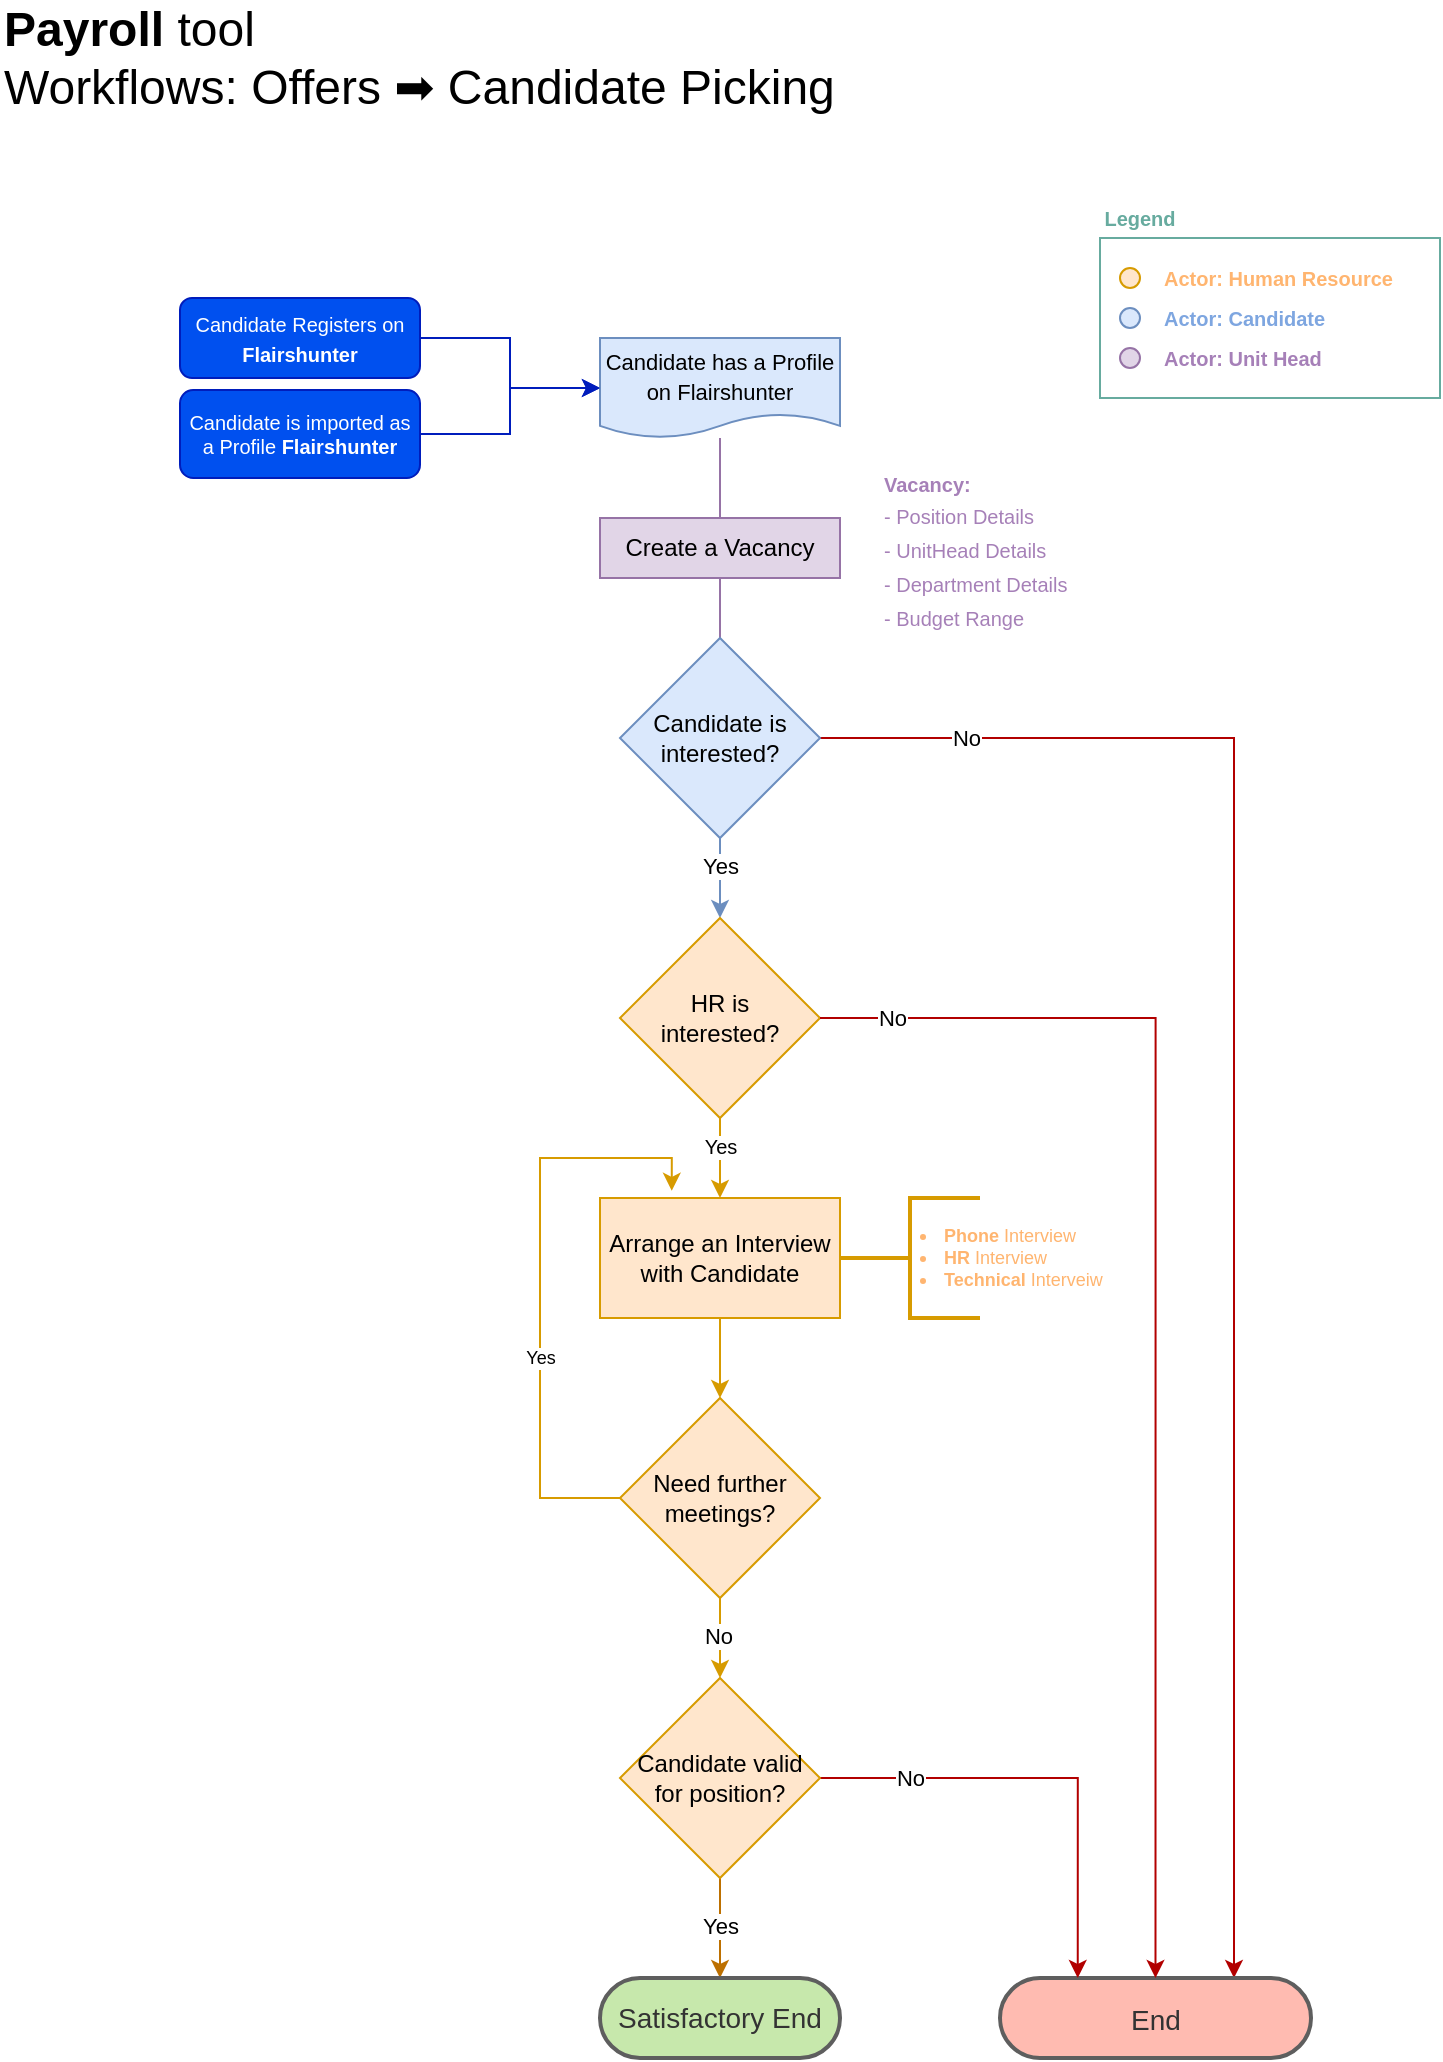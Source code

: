 <mxfile version="14.1.8" type="device"><diagram id="C5RBs43oDa-KdzZeNtuy" name="Page-1"><mxGraphModel dx="1488" dy="648" grid="1" gridSize="10" guides="1" tooltips="1" connect="1" arrows="1" fold="1" page="1" pageScale="1" pageWidth="827" pageHeight="1169" background="none" math="0" shadow="0"><root><mxCell id="WIyWlLk6GJQsqaUBKTNV-0"/><mxCell id="WIyWlLk6GJQsqaUBKTNV-1" parent="WIyWlLk6GJQsqaUBKTNV-0"/><mxCell id="lZGGp_v_sTOA3K4nQhqu-0" style="edgeStyle=orthogonalEdgeStyle;rounded=0;orthogonalLoop=1;jettySize=auto;html=1;entryX=0;entryY=0.5;entryDx=0;entryDy=0;fillColor=#0050ef;strokeColor=#001DBC;exitX=1;exitY=0.5;exitDx=0;exitDy=0;" parent="WIyWlLk6GJQsqaUBKTNV-1" source="lZGGp_v_sTOA3K4nQhqu-1" target="lZGGp_v_sTOA3K4nQhqu-14" edge="1"><mxGeometry relative="1" as="geometry"><mxPoint x="250" y="100" as="sourcePoint"/></mxGeometry></mxCell><mxCell id="lZGGp_v_sTOA3K4nQhqu-1" value="&lt;font style=&quot;font-size: 10px&quot;&gt;Candidate Registers on &lt;b&gt;Flairshunter&lt;/b&gt;&lt;/font&gt;" style="rounded=1;whiteSpace=wrap;html=1;fontSize=12;glass=0;strokeWidth=1;shadow=0;strokeColor=#001DBC;fillColor=#0050ef;fontColor=#ffffff;" parent="WIyWlLk6GJQsqaUBKTNV-1" vertex="1"><mxGeometry x="130" y="200" width="120" height="40" as="geometry"/></mxCell><mxCell id="lZGGp_v_sTOA3K4nQhqu-2" value="&lt;div&gt;&lt;font style=&quot;font-size: 24px&quot;&gt;&lt;b&gt;Payroll &lt;/b&gt;tool&lt;/font&gt;&lt;/div&gt;&lt;font style=&quot;font-size: 24px&quot;&gt;&lt;div&gt;&lt;span&gt;Workflows: Offers ➡ Candidate Picking&lt;/span&gt;&lt;/div&gt;&lt;/font&gt;" style="text;html=1;align=left;verticalAlign=middle;resizable=0;points=[];autosize=1;" parent="WIyWlLk6GJQsqaUBKTNV-1" vertex="1"><mxGeometry x="40" y="60" width="430" height="40" as="geometry"/></mxCell><mxCell id="lZGGp_v_sTOA3K4nQhqu-5" style="edgeStyle=orthogonalEdgeStyle;rounded=0;orthogonalLoop=1;jettySize=auto;html=1;fillColor=#e51400;strokeColor=#B20000;entryX=0.75;entryY=0;entryDx=0;entryDy=0;" parent="WIyWlLk6GJQsqaUBKTNV-1" source="lZGGp_v_sTOA3K4nQhqu-10" target="lZGGp_v_sTOA3K4nQhqu-11" edge="1"><mxGeometry relative="1" as="geometry"><Array as="points"><mxPoint x="657" y="420"/><mxPoint x="657" y="1040"/></Array><mxPoint x="656.625" y="1040" as="targetPoint"/></mxGeometry></mxCell><mxCell id="lZGGp_v_sTOA3K4nQhqu-6" value="No" style="edgeLabel;html=1;align=center;verticalAlign=middle;resizable=0;points=[];" parent="lZGGp_v_sTOA3K4nQhqu-5" vertex="1" connectable="0"><mxGeometry x="-0.824" relative="1" as="geometry"><mxPoint as="offset"/></mxGeometry></mxCell><mxCell id="lZGGp_v_sTOA3K4nQhqu-7" style="edgeStyle=orthogonalEdgeStyle;rounded=0;orthogonalLoop=1;jettySize=auto;html=1;endArrow=none;endFill=0;fillColor=#e1d5e7;strokeColor=#9673a6;" parent="WIyWlLk6GJQsqaUBKTNV-1" source="lZGGp_v_sTOA3K4nQhqu-10" target="lZGGp_v_sTOA3K4nQhqu-14" edge="1"><mxGeometry relative="1" as="geometry"><mxPoint x="400" y="245" as="targetPoint"/></mxGeometry></mxCell><mxCell id="lZGGp_v_sTOA3K4nQhqu-8" style="edgeStyle=orthogonalEdgeStyle;rounded=0;orthogonalLoop=1;jettySize=auto;html=1;endArrow=classic;endFill=1;fillColor=#dae8fc;strokeColor=#6c8ebf;entryX=0.5;entryY=0;entryDx=0;entryDy=0;" parent="WIyWlLk6GJQsqaUBKTNV-1" source="lZGGp_v_sTOA3K4nQhqu-10" target="lZGGp_v_sTOA3K4nQhqu-71" edge="1"><mxGeometry relative="1" as="geometry"><mxPoint x="280" y="410" as="targetPoint"/></mxGeometry></mxCell><mxCell id="lZGGp_v_sTOA3K4nQhqu-9" value="Yes" style="edgeLabel;html=1;align=center;verticalAlign=middle;resizable=0;points=[];" parent="lZGGp_v_sTOA3K4nQhqu-8" vertex="1" connectable="0"><mxGeometry x="-0.329" relative="1" as="geometry"><mxPoint as="offset"/></mxGeometry></mxCell><mxCell id="lZGGp_v_sTOA3K4nQhqu-10" value="Candidate is interested?" style="rhombus;whiteSpace=wrap;html=1;fillColor=#dae8fc;strokeColor=#6c8ebf;" parent="WIyWlLk6GJQsqaUBKTNV-1" vertex="1"><mxGeometry x="350" y="370" width="100" height="100" as="geometry"/></mxCell><UserObject label="&lt;font style=&quot;font-size: 14px&quot;&gt;End&lt;/font&gt;" lucidchartObjectId="mKVaoxjv1l-B" id="lZGGp_v_sTOA3K4nQhqu-11"><mxCell style="html=1;overflow=block;blockSpacing=1;whiteSpace=wrap;rounded=1;arcSize=50;whiteSpace=wrap;fontSize=16;fontColor=#333333;spacing=4;strokeColor=#5e5e5e;strokeOpacity=100;fillOpacity=100;fillColor=#ffbbb1;strokeWidth=2;" parent="WIyWlLk6GJQsqaUBKTNV-1" vertex="1"><mxGeometry x="540" y="1040" width="155.5" height="40" as="geometry"/></mxCell></UserObject><mxCell id="lZGGp_v_sTOA3K4nQhqu-12" style="edgeStyle=orthogonalEdgeStyle;rounded=0;orthogonalLoop=1;jettySize=auto;html=1;entryX=0.5;entryY=0;entryDx=0;entryDy=0;endArrow=classic;endFill=1;fillColor=#ffe6cc;strokeColor=#d79b00;" parent="WIyWlLk6GJQsqaUBKTNV-1" source="lZGGp_v_sTOA3K4nQhqu-13" target="lZGGp_v_sTOA3K4nQhqu-19" edge="1"><mxGeometry relative="1" as="geometry"/></mxCell><mxCell id="lZGGp_v_sTOA3K4nQhqu-13" value="Arrange an Interview with Candidate" style="rounded=1;whiteSpace=wrap;html=1;arcSize=0;fillColor=#ffe6cc;strokeColor=#d79b00;" parent="WIyWlLk6GJQsqaUBKTNV-1" vertex="1"><mxGeometry x="340" y="650" width="120" height="60" as="geometry"/></mxCell><mxCell id="lZGGp_v_sTOA3K4nQhqu-14" value="&lt;font style=&quot;font-size: 11px&quot;&gt;Candidate has a Profile on Flairshunter&lt;/font&gt;" style="shape=document;whiteSpace=wrap;html=1;boundedLbl=1;strokeColor=#6c8ebf;fillColor=#dae8fc;size=0.242;" parent="WIyWlLk6GJQsqaUBKTNV-1" vertex="1"><mxGeometry x="340" y="220" width="120" height="50" as="geometry"/></mxCell><mxCell id="lZGGp_v_sTOA3K4nQhqu-15" style="edgeStyle=orthogonalEdgeStyle;rounded=0;orthogonalLoop=1;jettySize=auto;html=1;endArrow=classic;endFill=1;entryX=0.299;entryY=-0.06;entryDx=0;entryDy=0;entryPerimeter=0;fillColor=#ffe6cc;strokeColor=#d79b00;" parent="WIyWlLk6GJQsqaUBKTNV-1" source="lZGGp_v_sTOA3K4nQhqu-19" target="lZGGp_v_sTOA3K4nQhqu-13" edge="1"><mxGeometry relative="1" as="geometry"><mxPoint x="280" y="600" as="targetPoint"/><Array as="points"><mxPoint x="310" y="800"/><mxPoint x="310" y="630"/><mxPoint x="376" y="630"/></Array></mxGeometry></mxCell><mxCell id="lZGGp_v_sTOA3K4nQhqu-78" value="&lt;font color=&quot;#000000&quot;&gt;Yes&lt;/font&gt;" style="edgeLabel;html=1;align=center;verticalAlign=middle;resizable=0;points=[];fontSize=9;fontColor=#FFB570;" parent="lZGGp_v_sTOA3K4nQhqu-15" vertex="1" connectable="0"><mxGeometry x="-0.243" relative="1" as="geometry"><mxPoint as="offset"/></mxGeometry></mxCell><mxCell id="lZGGp_v_sTOA3K4nQhqu-17" value="" style="edgeStyle=orthogonalEdgeStyle;rounded=0;orthogonalLoop=1;jettySize=auto;html=1;endArrow=classic;endFill=1;fillColor=#ffe6cc;strokeColor=#d79b00;exitX=0.5;exitY=1;exitDx=0;exitDy=0;" parent="WIyWlLk6GJQsqaUBKTNV-1" source="lZGGp_v_sTOA3K4nQhqu-19" target="lZGGp_v_sTOA3K4nQhqu-24" edge="1"><mxGeometry relative="1" as="geometry"><mxPoint x="400" y="830" as="sourcePoint"/></mxGeometry></mxCell><mxCell id="lZGGp_v_sTOA3K4nQhqu-18" value="No" style="edgeLabel;html=1;align=center;verticalAlign=middle;resizable=0;points=[];" parent="lZGGp_v_sTOA3K4nQhqu-17" vertex="1" connectable="0"><mxGeometry x="-0.662" y="-1" relative="1" as="geometry"><mxPoint y="11.43" as="offset"/></mxGeometry></mxCell><mxCell id="lZGGp_v_sTOA3K4nQhqu-19" value="Need further meetings?" style="rhombus;whiteSpace=wrap;html=1;fillColor=#ffe6cc;strokeColor=#d79b00;" parent="WIyWlLk6GJQsqaUBKTNV-1" vertex="1"><mxGeometry x="350" y="750" width="100" height="100" as="geometry"/></mxCell><mxCell id="lZGGp_v_sTOA3K4nQhqu-20" style="edgeStyle=orthogonalEdgeStyle;rounded=0;orthogonalLoop=1;jettySize=auto;html=1;endArrow=classic;endFill=1;exitX=1;exitY=0.5;exitDx=0;exitDy=0;entryX=0.25;entryY=0;entryDx=0;entryDy=0;fillColor=#e51400;strokeColor=#B20000;" parent="WIyWlLk6GJQsqaUBKTNV-1" source="lZGGp_v_sTOA3K4nQhqu-24" target="lZGGp_v_sTOA3K4nQhqu-11" edge="1"><mxGeometry relative="1" as="geometry"><mxPoint x="578.875" y="1040" as="targetPoint"/><Array as="points"><mxPoint x="579" y="940"/></Array></mxGeometry></mxCell><mxCell id="lZGGp_v_sTOA3K4nQhqu-21" value="No" style="edgeLabel;html=1;align=center;verticalAlign=middle;resizable=0;points=[];" parent="lZGGp_v_sTOA3K4nQhqu-20" vertex="1" connectable="0"><mxGeometry x="-0.89" y="-1" relative="1" as="geometry"><mxPoint x="32.62" y="-1" as="offset"/></mxGeometry></mxCell><mxCell id="lZGGp_v_sTOA3K4nQhqu-22" value="" style="edgeStyle=orthogonalEdgeStyle;rounded=0;orthogonalLoop=1;jettySize=auto;html=1;endArrow=classic;endFill=1;fillColor=#f0a30a;strokeColor=#BD7000;entryX=0.5;entryY=0;entryDx=0;entryDy=0;" parent="WIyWlLk6GJQsqaUBKTNV-1" source="lZGGp_v_sTOA3K4nQhqu-24" target="lZGGp_v_sTOA3K4nQhqu-41" edge="1"><mxGeometry relative="1" as="geometry"><mxPoint x="400" y="1060" as="targetPoint"/></mxGeometry></mxCell><mxCell id="lZGGp_v_sTOA3K4nQhqu-23" value="Yes" style="edgeLabel;html=1;align=center;verticalAlign=middle;resizable=0;points=[];" parent="lZGGp_v_sTOA3K4nQhqu-22" vertex="1" connectable="0"><mxGeometry x="-0.227" y="2" relative="1" as="geometry"><mxPoint x="-2" y="4.5" as="offset"/></mxGeometry></mxCell><mxCell id="lZGGp_v_sTOA3K4nQhqu-24" value="Candidate valid for position?" style="rhombus;whiteSpace=wrap;html=1;fillColor=#ffe6cc;strokeColor=#d79b00;" parent="WIyWlLk6GJQsqaUBKTNV-1" vertex="1"><mxGeometry x="350" y="890" width="100" height="100" as="geometry"/></mxCell><mxCell id="lZGGp_v_sTOA3K4nQhqu-25" style="edgeStyle=orthogonalEdgeStyle;rounded=0;orthogonalLoop=1;jettySize=auto;html=1;entryX=0.5;entryY=0;entryDx=0;entryDy=0;endArrow=classic;endFill=1;fillColor=#f5f5f5;strokeColor=#666666;" parent="WIyWlLk6GJQsqaUBKTNV-1" edge="1"><mxGeometry relative="1" as="geometry"><mxPoint x="385" y="1030.0" as="sourcePoint"/></mxGeometry></mxCell><mxCell id="lZGGp_v_sTOA3K4nQhqu-29" style="edgeStyle=orthogonalEdgeStyle;rounded=0;orthogonalLoop=1;jettySize=auto;html=1;entryX=0;entryY=0.5;entryDx=0;entryDy=0;endArrow=classic;endFill=1;fillColor=#dae8fc;strokeColor=#6c8ebf;" parent="WIyWlLk6GJQsqaUBKTNV-1" edge="1"><mxGeometry relative="1" as="geometry"><Array as="points"><mxPoint x="170" y="1230"/></Array><mxPoint x="170" y="1160.0" as="sourcePoint"/></mxGeometry></mxCell><mxCell id="lZGGp_v_sTOA3K4nQhqu-30" value="Neogtiate Offer" style="edgeLabel;html=1;align=center;verticalAlign=middle;resizable=0;points=[];" parent="lZGGp_v_sTOA3K4nQhqu-29" vertex="1" connectable="0"><mxGeometry x="-0.088" y="-2" relative="1" as="geometry"><mxPoint x="1.4" y="-2.02" as="offset"/></mxGeometry></mxCell><mxCell id="lZGGp_v_sTOA3K4nQhqu-34" style="edgeStyle=orthogonalEdgeStyle;rounded=0;orthogonalLoop=1;jettySize=auto;html=1;entryX=1;entryY=1;entryDx=0;entryDy=0;endArrow=classic;endFill=1;fillColor=#ffe6cc;strokeColor=#d79b00;" parent="WIyWlLk6GJQsqaUBKTNV-1" edge="1"><mxGeometry relative="1" as="geometry"><Array as="points"><mxPoint x="454" y="1135"/></Array><mxPoint x="195" y="1135" as="targetPoint"/></mxGeometry></mxCell><mxCell id="lZGGp_v_sTOA3K4nQhqu-35" value="Negotiate Offer" style="edgeLabel;html=1;align=center;verticalAlign=middle;resizable=0;points=[];" parent="lZGGp_v_sTOA3K4nQhqu-34" vertex="1" connectable="0"><mxGeometry x="0.004" relative="1" as="geometry"><mxPoint as="offset"/></mxGeometry></mxCell><UserObject label="Satisfactory End" lucidchartObjectId="rJVaWQaTZlaL" id="lZGGp_v_sTOA3K4nQhqu-41"><mxCell style="html=1;overflow=block;blockSpacing=1;whiteSpace=wrap;rounded=1;arcSize=50;whiteSpace=wrap;fontSize=14;fontColor=#333333;spacing=4;strokeColor=#5e5e5e;strokeOpacity=100;fillOpacity=100;fillColor=#c7e8ac;strokeWidth=2;" parent="WIyWlLk6GJQsqaUBKTNV-1" vertex="1"><mxGeometry x="340" y="1040" width="120" height="40" as="geometry"/></mxCell></UserObject><mxCell id="lZGGp_v_sTOA3K4nQhqu-45" style="edgeStyle=orthogonalEdgeStyle;rounded=0;orthogonalLoop=1;jettySize=auto;html=1;entryX=0.5;entryY=0;entryDx=0;entryDy=0;endArrow=classic;endFill=1;fillColor=#dae8fc;strokeColor=#6c8ebf;" parent="WIyWlLk6GJQsqaUBKTNV-1" edge="1"><mxGeometry relative="1" as="geometry"><mxPoint x="200" y="1610" as="sourcePoint"/></mxGeometry></mxCell><mxCell id="lZGGp_v_sTOA3K4nQhqu-47" style="edgeStyle=orthogonalEdgeStyle;rounded=0;orthogonalLoop=1;jettySize=auto;html=1;entryX=0.5;entryY=0;entryDx=0;entryDy=0;endArrow=classic;endFill=1;fillColor=#f5f5f5;strokeColor=#666666;" parent="WIyWlLk6GJQsqaUBKTNV-1" edge="1"><mxGeometry relative="1" as="geometry"><mxPoint x="330" y="1710" as="sourcePoint"/></mxGeometry></mxCell><mxCell id="lZGGp_v_sTOA3K4nQhqu-49" style="edgeStyle=orthogonalEdgeStyle;rounded=0;orthogonalLoop=1;jettySize=auto;html=1;entryX=0.5;entryY=0;entryDx=0;entryDy=0;endArrow=classic;endFill=1;fillColor=#ffe6cc;strokeColor=#d79b00;" parent="WIyWlLk6GJQsqaUBKTNV-1" edge="1"><mxGeometry relative="1" as="geometry"><mxPoint x="259.99" y="1840" as="sourcePoint"/></mxGeometry></mxCell><mxCell id="lZGGp_v_sTOA3K4nQhqu-50" value="&lt;span style=&quot;font-size: 12px&quot;&gt;Employee's Profile added to&amp;nbsp;&lt;/span&gt;&lt;b style=&quot;font-size: 12px&quot;&gt;Payroll&lt;/b&gt;&lt;span style=&quot;font-size: 12px&quot;&gt;, &lt;br&gt;his offer is synced too&lt;/span&gt;" style="edgeLabel;html=1;align=center;verticalAlign=middle;resizable=0;points=[];labelBackgroundColor=#FFFFFF;" parent="lZGGp_v_sTOA3K4nQhqu-49" vertex="1" connectable="0"><mxGeometry x="-0.157" y="1" relative="1" as="geometry"><mxPoint x="-1" y="2.07" as="offset"/></mxGeometry></mxCell><mxCell id="lZGGp_v_sTOA3K4nQhqu-58" value="Candidate is imported as a Profile&amp;nbsp;&lt;b style=&quot;font-size: 10px&quot;&gt;Flairshunter&lt;/b&gt;" style="rounded=1;whiteSpace=wrap;html=1;fontSize=10;glass=0;strokeWidth=1;shadow=0;strokeColor=#001DBC;fillColor=#0050ef;fontColor=#ffffff;" parent="WIyWlLk6GJQsqaUBKTNV-1" vertex="1"><mxGeometry x="130" y="246" width="120" height="44" as="geometry"/></mxCell><mxCell id="lZGGp_v_sTOA3K4nQhqu-60" style="edgeStyle=orthogonalEdgeStyle;rounded=0;orthogonalLoop=1;jettySize=auto;html=1;fillColor=#0050ef;strokeColor=#001DBC;exitX=1;exitY=0.5;exitDx=0;exitDy=0;entryX=0;entryY=0.5;entryDx=0;entryDy=0;" parent="WIyWlLk6GJQsqaUBKTNV-1" source="lZGGp_v_sTOA3K4nQhqu-58" target="lZGGp_v_sTOA3K4nQhqu-14" edge="1"><mxGeometry relative="1" as="geometry"><mxPoint x="150" y="180" as="sourcePoint"/><mxPoint x="340" y="220" as="targetPoint"/></mxGeometry></mxCell><mxCell id="lZGGp_v_sTOA3K4nQhqu-72" style="edgeStyle=orthogonalEdgeStyle;rounded=0;orthogonalLoop=1;jettySize=auto;html=1;entryX=0.5;entryY=0;entryDx=0;entryDy=0;fontSize=10;fontColor=#7EA6E0;fillColor=#ffe6cc;strokeColor=#d79b00;" parent="WIyWlLk6GJQsqaUBKTNV-1" source="lZGGp_v_sTOA3K4nQhqu-71" target="lZGGp_v_sTOA3K4nQhqu-13" edge="1"><mxGeometry relative="1" as="geometry"/></mxCell><mxCell id="lZGGp_v_sTOA3K4nQhqu-73" value="&lt;font color=&quot;#000000&quot;&gt;Yes&lt;/font&gt;" style="edgeLabel;html=1;align=center;verticalAlign=middle;resizable=0;points=[];fontSize=10;fontColor=#7EA6E0;" parent="lZGGp_v_sTOA3K4nQhqu-72" vertex="1" connectable="0"><mxGeometry x="-0.325" relative="1" as="geometry"><mxPoint as="offset"/></mxGeometry></mxCell><mxCell id="lZGGp_v_sTOA3K4nQhqu-71" value="HR is &lt;br&gt;interested?" style="rhombus;whiteSpace=wrap;html=1;fillColor=#ffe6cc;strokeColor=#d79b00;" parent="WIyWlLk6GJQsqaUBKTNV-1" vertex="1"><mxGeometry x="350" y="510" width="100" height="100" as="geometry"/></mxCell><mxCell id="lZGGp_v_sTOA3K4nQhqu-74" style="edgeStyle=orthogonalEdgeStyle;rounded=0;orthogonalLoop=1;jettySize=auto;html=1;fillColor=#e51400;strokeColor=#B20000;exitX=1;exitY=0.5;exitDx=0;exitDy=0;entryX=0.5;entryY=0;entryDx=0;entryDy=0;" parent="WIyWlLk6GJQsqaUBKTNV-1" source="lZGGp_v_sTOA3K4nQhqu-71" target="lZGGp_v_sTOA3K4nQhqu-11" edge="1"><mxGeometry relative="1" as="geometry"><Array as="points"><mxPoint x="618" y="560"/></Array><mxPoint x="480" y="580" as="sourcePoint"/><mxPoint x="617.75" y="1040" as="targetPoint"/></mxGeometry></mxCell><mxCell id="lZGGp_v_sTOA3K4nQhqu-75" value="No" style="edgeLabel;html=1;align=center;verticalAlign=middle;resizable=0;points=[];" parent="lZGGp_v_sTOA3K4nQhqu-74" vertex="1" connectable="0"><mxGeometry x="-0.824" relative="1" as="geometry"><mxPoint x="-21.67" as="offset"/></mxGeometry></mxCell><mxCell id="lZGGp_v_sTOA3K4nQhqu-76" value="" style="strokeWidth=2;html=1;shape=mxgraph.flowchart.annotation_2;align=left;labelPosition=right;pointerEvents=1;fontSize=10;fillColor=#ffe6cc;strokeColor=#d79b00;" parent="WIyWlLk6GJQsqaUBKTNV-1" vertex="1"><mxGeometry x="460" y="650" width="70" height="60" as="geometry"/></mxCell><mxCell id="lZGGp_v_sTOA3K4nQhqu-77" value="&lt;ul&gt;&lt;li&gt;&lt;b&gt;Phone &lt;/b&gt;Interview&lt;/li&gt;&lt;li&gt;&lt;b&gt;HR &lt;/b&gt;Interview&lt;/li&gt;&lt;li&gt;&lt;b&gt;Technical &lt;/b&gt;Interveiw&lt;/li&gt;&lt;/ul&gt;" style="text;html=1;strokeColor=none;fillColor=none;align=left;verticalAlign=middle;whiteSpace=wrap;rounded=0;fontSize=9;fontColor=#FFB570;" parent="WIyWlLk6GJQsqaUBKTNV-1" vertex="1"><mxGeometry x="470" y="670" width="130" height="20" as="geometry"/></mxCell><mxCell id="lZGGp_v_sTOA3K4nQhqu-81" value="" style="group" parent="WIyWlLk6GJQsqaUBKTNV-1" vertex="1" connectable="0"><mxGeometry x="590" y="150" width="170" height="100" as="geometry"/></mxCell><mxCell id="lZGGp_v_sTOA3K4nQhqu-67" value="" style="rounded=0;whiteSpace=wrap;html=1;fontSize=10;fontColor=#FFB570;align=left;strokeColor=#67AB9F;" parent="lZGGp_v_sTOA3K4nQhqu-81" vertex="1"><mxGeometry y="20" width="170" height="80" as="geometry"/></mxCell><mxCell id="lZGGp_v_sTOA3K4nQhqu-64" value="" style="ellipse;whiteSpace=wrap;html=1;fontSize=10;align=left;fillColor=#ffe6cc;strokeColor=#d79b00;" parent="lZGGp_v_sTOA3K4nQhqu-81" vertex="1"><mxGeometry x="10" y="35" width="10" height="10" as="geometry"/></mxCell><mxCell id="lZGGp_v_sTOA3K4nQhqu-65" value="Actor: Human Resource" style="text;html=1;strokeColor=none;fillColor=none;align=left;verticalAlign=middle;whiteSpace=wrap;rounded=0;fontSize=10;fontStyle=1;fontColor=#FFB570;" parent="lZGGp_v_sTOA3K4nQhqu-81" vertex="1"><mxGeometry x="30" y="30" width="120" height="20" as="geometry"/></mxCell><mxCell id="lZGGp_v_sTOA3K4nQhqu-68" value="&lt;b&gt;&lt;font color=&quot;#67ab9f&quot;&gt;Legend&lt;/font&gt;&lt;/b&gt;" style="text;html=1;strokeColor=none;fillColor=none;align=center;verticalAlign=middle;whiteSpace=wrap;rounded=0;fontSize=10;fontColor=#FFB570;" parent="lZGGp_v_sTOA3K4nQhqu-81" vertex="1"><mxGeometry width="40" height="20" as="geometry"/></mxCell><mxCell id="lZGGp_v_sTOA3K4nQhqu-69" value="" style="ellipse;whiteSpace=wrap;html=1;fontSize=10;align=left;fillColor=#dae8fc;strokeColor=#6c8ebf;" parent="lZGGp_v_sTOA3K4nQhqu-81" vertex="1"><mxGeometry x="10" y="55" width="10" height="10" as="geometry"/></mxCell><mxCell id="lZGGp_v_sTOA3K4nQhqu-70" value="Actor: Candidate" style="text;html=1;strokeColor=none;fillColor=none;align=left;verticalAlign=middle;whiteSpace=wrap;rounded=0;fontSize=10;fontStyle=1;fontColor=#7EA6E0;" parent="lZGGp_v_sTOA3K4nQhqu-81" vertex="1"><mxGeometry x="30" y="50" width="120" height="20" as="geometry"/></mxCell><mxCell id="lZGGp_v_sTOA3K4nQhqu-82" value="" style="ellipse;whiteSpace=wrap;html=1;fontSize=10;align=left;fillColor=#e1d5e7;strokeColor=#9673a6;" parent="lZGGp_v_sTOA3K4nQhqu-81" vertex="1"><mxGeometry x="10" y="75" width="10" height="10" as="geometry"/></mxCell><mxCell id="lZGGp_v_sTOA3K4nQhqu-83" value="&lt;font color=&quot;#a680b8&quot;&gt;Actor: Unit Head&lt;/font&gt;" style="text;html=1;strokeColor=none;fillColor=none;align=left;verticalAlign=middle;whiteSpace=wrap;rounded=0;fontSize=10;fontStyle=1;fontColor=#7EA6E0;" parent="lZGGp_v_sTOA3K4nQhqu-81" vertex="1"><mxGeometry x="30" y="70" width="120" height="20" as="geometry"/></mxCell><mxCell id="lZGGp_v_sTOA3K4nQhqu-84" value="Create a Vacancy" style="rounded=1;whiteSpace=wrap;html=1;arcSize=0;fillColor=#e1d5e7;strokeColor=#9673a6;" parent="WIyWlLk6GJQsqaUBKTNV-1" vertex="1"><mxGeometry x="340" y="310" width="120" height="30" as="geometry"/></mxCell><mxCell id="lZGGp_v_sTOA3K4nQhqu-85" value="&lt;font color=&quot;#a680b8&quot; style=&quot;font-size: 10px ; line-height: 120%&quot;&gt;&lt;b&gt;Vacancy:&lt;br&gt;&lt;/b&gt;&lt;font style=&quot;font-size: 10px&quot;&gt;- Position Details&lt;br&gt;- UnitHead Details&lt;br&gt;- Department Details&lt;br&gt;- Budget Range&lt;br&gt;&lt;/font&gt;&lt;/font&gt;" style="text;html=1;strokeColor=none;fillColor=none;align=left;verticalAlign=middle;whiteSpace=wrap;rounded=0;fontSize=14;fontColor=#FFB570;" parent="WIyWlLk6GJQsqaUBKTNV-1" vertex="1"><mxGeometry x="480" y="280" width="110" height="90" as="geometry"/></mxCell></root></mxGraphModel></diagram></mxfile>